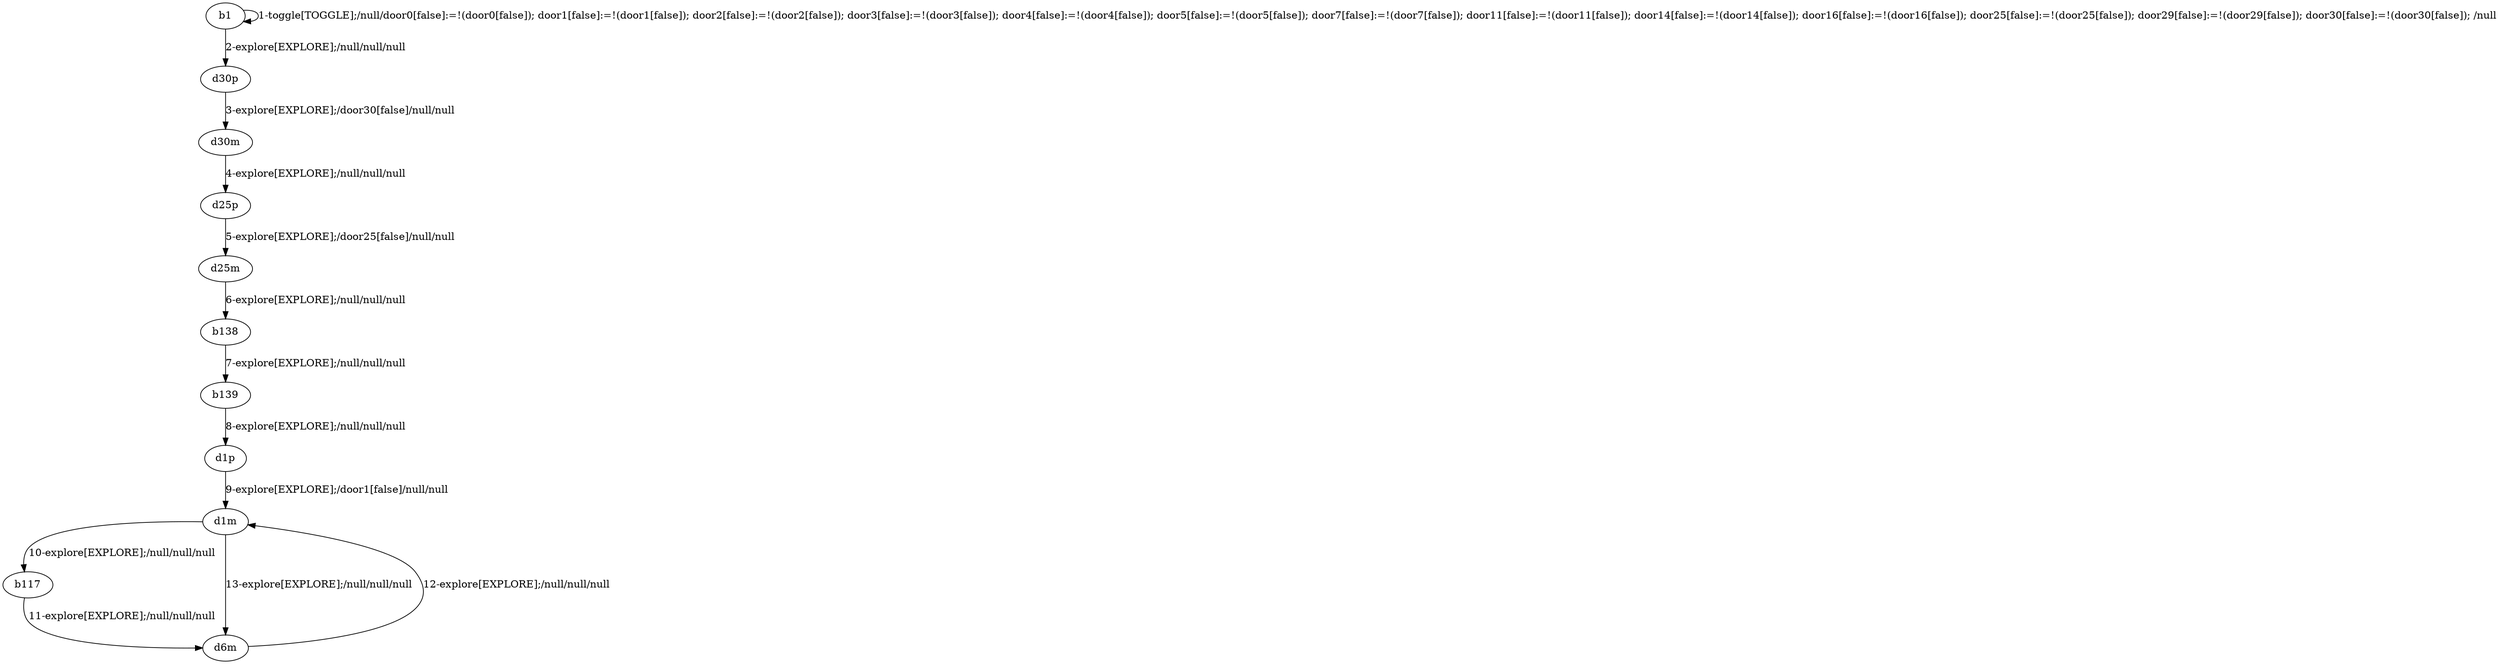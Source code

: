 # Total number of goals covered by this test: 1
# d6m --> d1m

digraph g {
"b1" -> "b1" [label = "1-toggle[TOGGLE];/null/door0[false]:=!(door0[false]); door1[false]:=!(door1[false]); door2[false]:=!(door2[false]); door3[false]:=!(door3[false]); door4[false]:=!(door4[false]); door5[false]:=!(door5[false]); door7[false]:=!(door7[false]); door11[false]:=!(door11[false]); door14[false]:=!(door14[false]); door16[false]:=!(door16[false]); door25[false]:=!(door25[false]); door29[false]:=!(door29[false]); door30[false]:=!(door30[false]); /null"];
"b1" -> "d30p" [label = "2-explore[EXPLORE];/null/null/null"];
"d30p" -> "d30m" [label = "3-explore[EXPLORE];/door30[false]/null/null"];
"d30m" -> "d25p" [label = "4-explore[EXPLORE];/null/null/null"];
"d25p" -> "d25m" [label = "5-explore[EXPLORE];/door25[false]/null/null"];
"d25m" -> "b138" [label = "6-explore[EXPLORE];/null/null/null"];
"b138" -> "b139" [label = "7-explore[EXPLORE];/null/null/null"];
"b139" -> "d1p" [label = "8-explore[EXPLORE];/null/null/null"];
"d1p" -> "d1m" [label = "9-explore[EXPLORE];/door1[false]/null/null"];
"d1m" -> "b117" [label = "10-explore[EXPLORE];/null/null/null"];
"b117" -> "d6m" [label = "11-explore[EXPLORE];/null/null/null"];
"d6m" -> "d1m" [label = "12-explore[EXPLORE];/null/null/null"];
"d1m" -> "d6m" [label = "13-explore[EXPLORE];/null/null/null"];
}